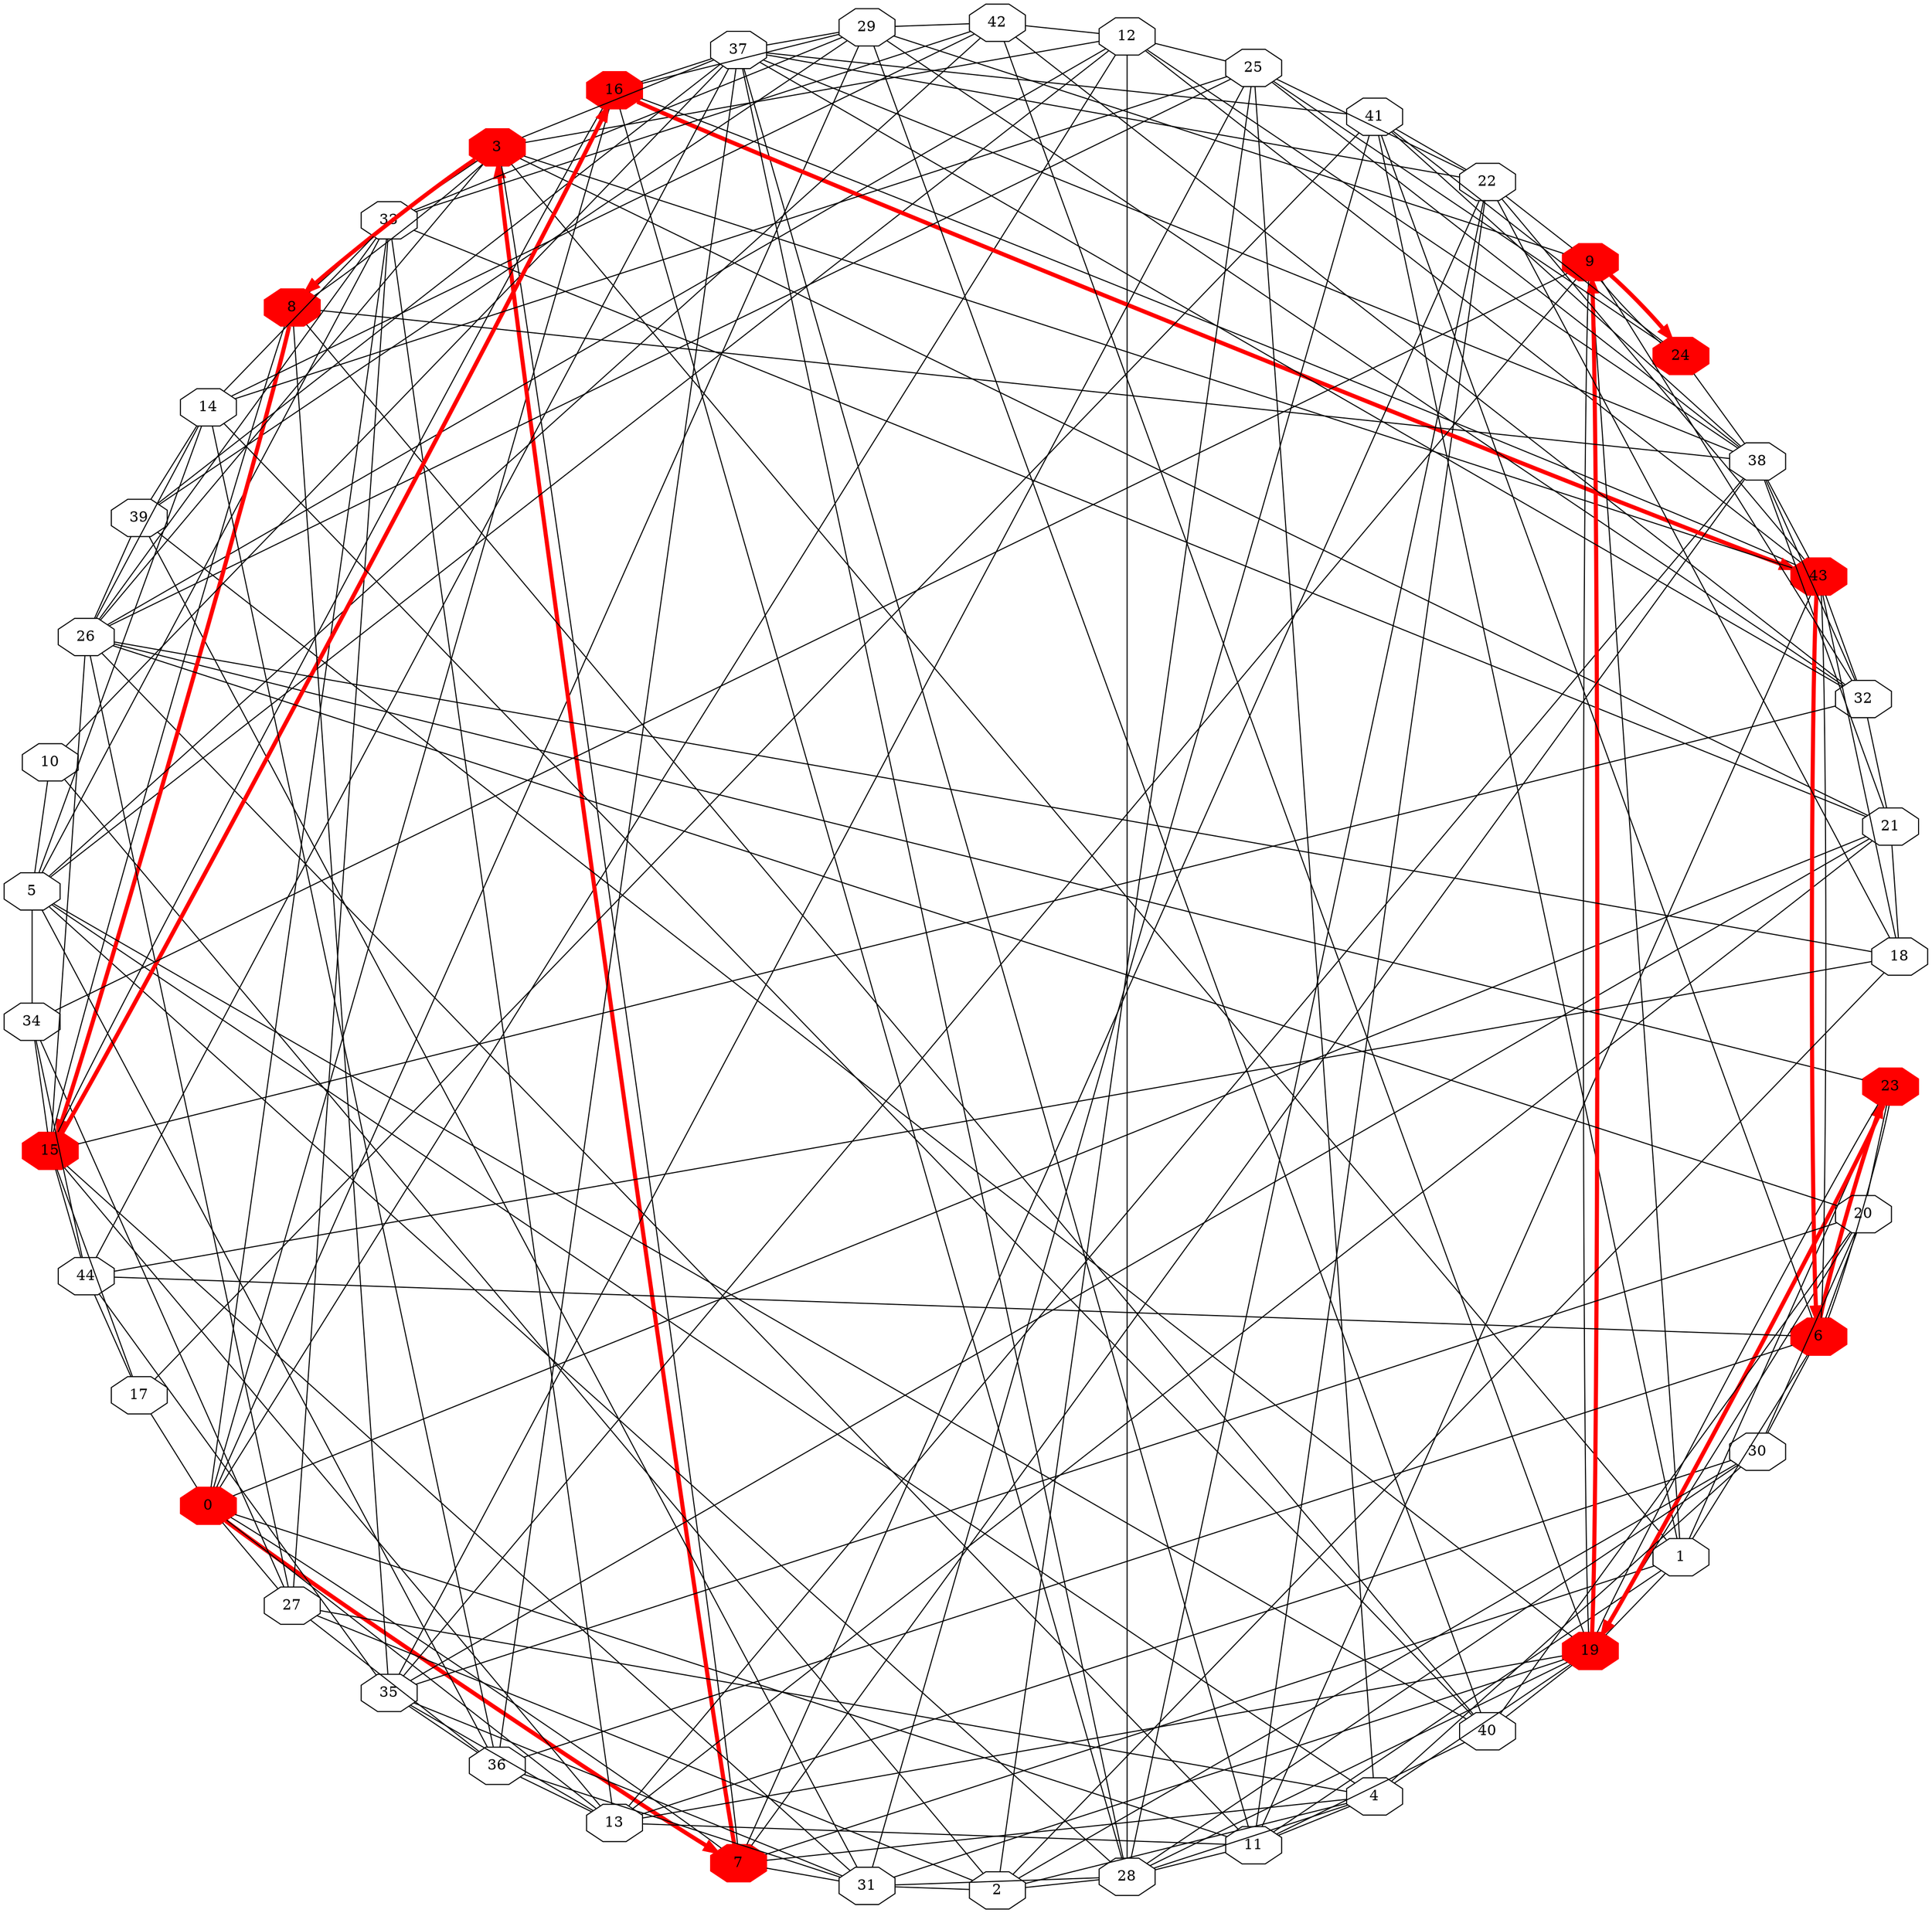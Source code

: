 digraph D {
	layout="circo";
	node [shape = octagon];
	0 -> 7 [arrowhead=none];
	0 -> 11 [arrowhead=none];
	0 -> 12 [arrowhead=none];
	0 -> 13 [arrowhead=none];
	0 -> 16 [arrowhead=none];
	0 -> 17 [arrowhead=none];
	0 -> 21 [arrowhead=none];
	0 -> 27 [arrowhead=none];
	0 -> 29 [arrowhead=none];
	0 -> 33 [arrowhead=none];
	1 -> 3 [arrowhead=none];
	1 -> 6 [arrowhead=none];
	1 -> 7 [arrowhead=none];
	1 -> 9 [arrowhead=none];
	1 -> 11 [arrowhead=none];
	1 -> 19 [arrowhead=none];
	1 -> 23 [arrowhead=none];
	1 -> 41 [arrowhead=none];
	2 -> 4 [arrowhead=none];
	2 -> 25 [arrowhead=none];
	2 -> 27 [arrowhead=none];
	2 -> 28 [arrowhead=none];
	2 -> 30 [arrowhead=none];
	2 -> 31 [arrowhead=none];
	3 -> 7 [arrowhead=none];
	3 -> 8 [arrowhead=none];
	3 -> 33 [arrowhead=none];
	3 -> 37 [arrowhead=none];
	3 -> 43 [arrowhead=none];
	4 -> 5 [arrowhead=none];
	4 -> 7 [arrowhead=none];
	10 -> 2 [arrowhead=none];
	10 -> 5 [arrowhead=none];
	10 -> 37 [arrowhead=none];
	11 -> 4 [arrowhead=none];
	11 -> 13 [arrowhead=none];
	11 -> 22 [arrowhead=none];
	11 -> 26 [arrowhead=none];
	11 -> 28 [arrowhead=none];
	11 -> 37 [arrowhead=none];
	11 -> 40 [arrowhead=none];
	11 -> 43 [arrowhead=none];
	12 -> 3 [arrowhead=none];
	12 -> 5 [arrowhead=none];
	12 -> 25 [arrowhead=none];
	12 -> 26 [arrowhead=none];
	12 -> 28 [arrowhead=none];
	12 -> 38 [arrowhead=none];
	12 -> 42 [arrowhead=none];
	12 -> 43 [arrowhead=none];
	13 -> 15 [arrowhead=none];
	13 -> 19 [arrowhead=none];
	13 -> 21 [arrowhead=none];
	13 -> 30 [arrowhead=none];
	13 -> 33 [arrowhead=none];
	13 -> 35 [arrowhead=none];
	13 -> 36 [arrowhead=none];
	13 -> 38 [arrowhead=none];
	14 -> 5 [arrowhead=none];
	14 -> 25 [arrowhead=none];
	14 -> 26 [arrowhead=none];
	14 -> 33 [arrowhead=none];
	14 -> 36 [arrowhead=none];
	14 -> 39 [arrowhead=none];
	14 -> 40 [arrowhead=none];
	14 -> 42 [arrowhead=none];
	15 -> 8 [arrowhead=none];
	15 -> 16 [arrowhead=none];
	15 -> 17 [arrowhead=none];
	15 -> 26 [arrowhead=none];
	15 -> 31 [arrowhead=none];
	15 -> 32 [arrowhead=none];
	15 -> 34 [arrowhead=none];
	15 -> 44 [arrowhead=none];
	16 -> 28 [arrowhead=none];
	16 -> 29 [arrowhead=none];
	16 -> 37 [arrowhead=none];
	16 -> 43 [arrowhead=none];
	17 -> 41 [arrowhead=none];
	17 -> 44 [arrowhead=none];
	18 -> 2 [arrowhead=none];
	18 -> 21 [arrowhead=none];
	18 -> 22 [arrowhead=none];
	18 -> 26 [arrowhead=none];
	18 -> 43 [arrowhead=none];
	18 -> 44 [arrowhead=none];
	19 -> 4 [arrowhead=none];
	19 -> 9 [arrowhead=none];
	19 -> 20 [arrowhead=none];
	19 -> 23 [arrowhead=none];
	19 -> 28 [arrowhead=none];
	19 -> 31 [arrowhead=none];
	19 -> 39 [arrowhead=none];
	19 -> 40 [arrowhead=none];
	19 -> 42 [arrowhead=none];
	20 -> 6 [arrowhead=none];
	20 -> 23 [arrowhead=none];
	20 -> 26 [arrowhead=none];
	20 -> 30 [arrowhead=none];
	20 -> 35 [arrowhead=none];
	20 -> 40 [arrowhead=none];
	21 -> 3 [arrowhead=none];
	21 -> 32 [arrowhead=none];
	21 -> 33 [arrowhead=none];
	21 -> 35 [arrowhead=none];
	21 -> 38 [arrowhead=none];
	22 -> 7 [arrowhead=none];
	22 -> 9 [arrowhead=none];
	22 -> 25 [arrowhead=none];
	22 -> 28 [arrowhead=none];
	22 -> 37 [arrowhead=none];
	22 -> 41 [arrowhead=none];
	22 -> 43 [arrowhead=none];
	23 -> 6 [arrowhead=none];
	23 -> 26 [arrowhead=none];
	24 -> 9 [arrowhead=none];
	24 -> 25 [arrowhead=none];
	24 -> 38 [arrowhead=none];
	24 -> 41 [arrowhead=none];
	25 -> 4 [arrowhead=none];
	25 -> 26 [arrowhead=none];
	25 -> 35 [arrowhead=none];
	25 -> 38 [arrowhead=none];
	26 -> 3 [arrowhead=none];
	26 -> 27 [arrowhead=none];
	26 -> 33 [arrowhead=none];
	26 -> 39 [arrowhead=none];
	27 -> 4 [arrowhead=none];
	27 -> 33 [arrowhead=none];
	27 -> 34 [arrowhead=none];
	27 -> 36 [arrowhead=none];
	28 -> 4 [arrowhead=none];
	28 -> 5 [arrowhead=none];
	28 -> 30 [arrowhead=none];
	28 -> 31 [arrowhead=none];
	28 -> 37 [arrowhead=none];
	29 -> 9 [arrowhead=none];
	29 -> 32 [arrowhead=none];
	29 -> 33 [arrowhead=none];
	29 -> 37 [arrowhead=none];
	29 -> 39 [arrowhead=none];
	29 -> 40 [arrowhead=none];
	29 -> 42 [arrowhead=none];
	30 -> 4 [arrowhead=none];
	30 -> 6 [arrowhead=none];
	31 -> 7 [arrowhead=none];
	31 -> 35 [arrowhead=none];
	31 -> 36 [arrowhead=none];
	31 -> 39 [arrowhead=none];
	31 -> 41 [arrowhead=none];
	32 -> 9 [arrowhead=none];
	32 -> 37 [arrowhead=none];
	32 -> 38 [arrowhead=none];
	32 -> 42 [arrowhead=none];
	32 -> 43 [arrowhead=none];
	33 -> 5 [arrowhead=none];
	33 -> 8 [arrowhead=none];
	33 -> 42 [arrowhead=none];
	34 -> 5 [arrowhead=none];
	34 -> 9 [arrowhead=none];
	34 -> 44 [arrowhead=none];
	35 -> 8 [arrowhead=none];
	35 -> 9 [arrowhead=none];
	35 -> 36 [arrowhead=none];
	35 -> 44 [arrowhead=none];
	36 -> 5 [arrowhead=none];
	36 -> 6 [arrowhead=none];
	36 -> 37 [arrowhead=none];
	37 -> 38 [arrowhead=none];
	37 -> 39 [arrowhead=none];
	37 -> 41 [arrowhead=none];
	37 -> 44 [arrowhead=none];
	38 -> 7 [arrowhead=none];
	38 -> 8 [arrowhead=none];
	38 -> 41 [arrowhead=none];
	38 -> 43 [arrowhead=none];
	40 -> 5 [arrowhead=none];
	40 -> 8 [arrowhead=none];
	41 -> 6 [arrowhead=none];
	42 -> 5 [arrowhead=none];
	43 -> 6 [arrowhead=none];
	44 -> 6 [arrowhead=none];
	0 -> 7 [penwidth=4, color="red"];
	7 -> 3 [penwidth=4, color="red"];
	3 -> 8 [penwidth=4, color="red"];
	8 -> 15 [penwidth=4, color="red"];
	15 -> 16 [penwidth=4, color="red"];
	16 -> 43 [penwidth=4, color="red"];
	43 -> 6 [penwidth=4, color="red"];
	6 -> 23 [penwidth=4, color="red"];
	23 -> 19 [penwidth=4, color="red"];
	19 -> 9 [penwidth=4, color="red"];
	9 -> 24 [penwidth=4, color="red"];
	0, 7, 3, 8, 15, 16, 43, 6, 23, 19, 9, 24 [shape = octagon, fillcolor=red, style=filled, color=red];
}
